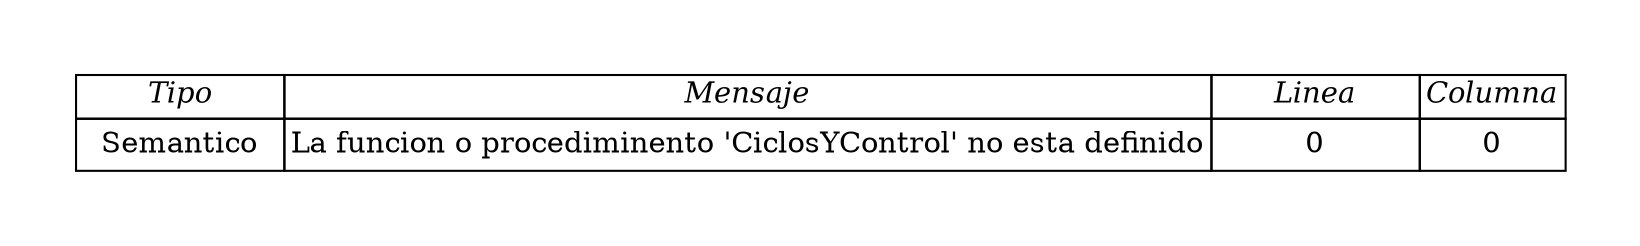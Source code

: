 digraph G{
graph [pad="0.5", nodesep="0.5", ranksep="2"]
node[shape = plain]
rankdir = LR;
Baz [label=<
<table border="0" cellborder="1" cellspacing="0"><tr>
<td width='100'><i>Tipo</i></td>
<td width='100'><i>Mensaje</i></td>
<td width='100'><i>Linea</i></td>
<td><i width='100'>Columna</i></td> </tr>
<tr>
<td height='25'>Semantico</td>
<td height='25'>La funcion o procediminento 'CiclosYControl' no esta definido</td>
<td height='25'>0</td>
<td height='25'>0</td>
</tr>
</table>>];}